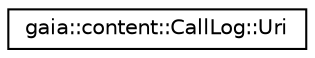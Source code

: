 digraph G
{
  edge [fontname="Helvetica",fontsize="10",labelfontname="Helvetica",labelfontsize="10"];
  node [fontname="Helvetica",fontsize="10",shape=record];
  rankdir=LR;
  Node1 [label="gaia::content::CallLog::Uri",height=0.2,width=0.4,color="black", fillcolor="white", style="filled",URL="$df/dc0/structgaia_1_1content_1_1_call_log_1_1_uri.html",tooltip="The common URI."];
}
